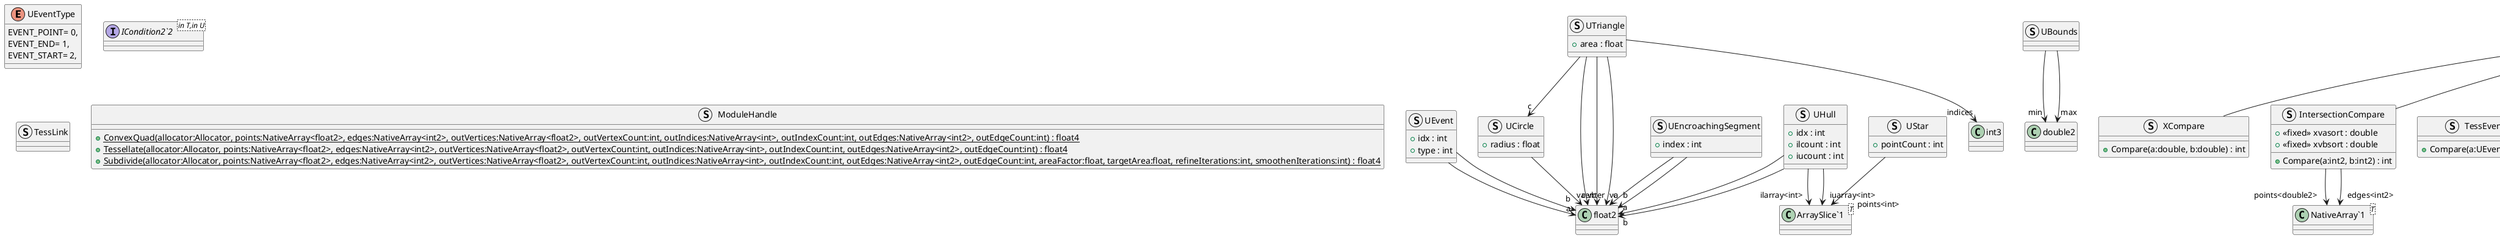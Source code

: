 @startuml
enum UEventType {
    EVENT_POINT= 0,
    EVENT_END= 1,
    EVENT_START= 2,
}
struct UEvent {
    + idx : int
    + type : int
}
struct UHull {
    + idx : int
    + ilcount : int
    + iucount : int
}
struct UStar {
    + pointCount : int
}
struct UBounds {
}
struct UCircle {
    + radius : float
}
struct UTriangle {
    + area : float
}
struct UEncroachingSegment {
    + index : int
}
interface "ICondition2`2"<in T,in U> {
}
struct XCompare {
    + Compare(a:double, b:double) : int
}
struct IntersectionCompare {
    + <<fixed>> xvasort : double
    + <<fixed>> xvbsort : double
    + Compare(a:int2, b:int2) : int
}
struct TessEventCompare {
    + Compare(a:UEvent, b:UEvent) : int
}
struct TessEdgeCompare {
    + Compare(a:int2, b:int2) : int
}
struct TessCellCompare {
    + Compare(a:int3, b:int3) : int
}
struct TessJunctionCompare {
    + Compare(a:int2, b:int2) : int
}
struct DelaEdgeCompare {
    + Compare(a:int4, b:int4) : int
}
struct TessLink {
}
struct ModuleHandle {
    + {static} ConvexQuad(allocator:Allocator, points:NativeArray<float2>, edges:NativeArray<int2>, outVertices:NativeArray<float2>, outVertexCount:int, outIndices:NativeArray<int>, outIndexCount:int, outEdges:NativeArray<int2>, outEdgeCount:int) : float4
    + {static} Tessellate(allocator:Allocator, points:NativeArray<float2>, edges:NativeArray<int2>, outVertices:NativeArray<float2>, outVertexCount:int, outIndices:NativeArray<int>, outIndexCount:int, outEdges:NativeArray<int2>, outEdgeCount:int) : float4
    + {static} Subdivide(allocator:Allocator, points:NativeArray<float2>, edges:NativeArray<int2>, outVertices:NativeArray<float2>, outVertexCount:int, outIndices:NativeArray<int>, outIndexCount:int, outEdges:NativeArray<int2>, outEdgeCount:int, areaFactor:float, targetArea:float, refineIterations:int, smoothenIterations:int) : float4
}
class "ArraySlice`1"<T> {
}
class "IComparer`1"<T> {
}
class "NativeArray`1"<T> {
}
UEvent --> "a" float2
UEvent --> "b" float2
UHull --> "a" float2
UHull --> "b" float2
UHull --> "ilarray<int>" "ArraySlice`1"
UHull --> "iuarray<int>" "ArraySlice`1"
UStar --> "points<int>" "ArraySlice`1"
UBounds --> "min" double2
UBounds --> "max" double2
UCircle --> "center" float2
UTriangle --> "va" float2
UTriangle --> "vb" float2
UTriangle --> "vc" float2
UTriangle --> "c" UCircle
UTriangle --> "indices" int3
UEncroachingSegment --> "a" float2
UEncroachingSegment --> "b" float2
"IComparer`1" "<double>" <|-- XCompare
"IComparer`1" "<int2>" <|-- IntersectionCompare
IntersectionCompare --> "points<double2>" "NativeArray`1"
IntersectionCompare --> "edges<int2>" "NativeArray`1"
"IComparer`1" "<UEvent>" <|-- TessEventCompare
"IComparer`1" "<int2>" <|-- TessEdgeCompare
"IComparer`1" "<int3>" <|-- TessCellCompare
"IComparer`1" "<int2>" <|-- TessJunctionCompare
"IComparer`1" "<int4>" <|-- DelaEdgeCompare
@enduml
